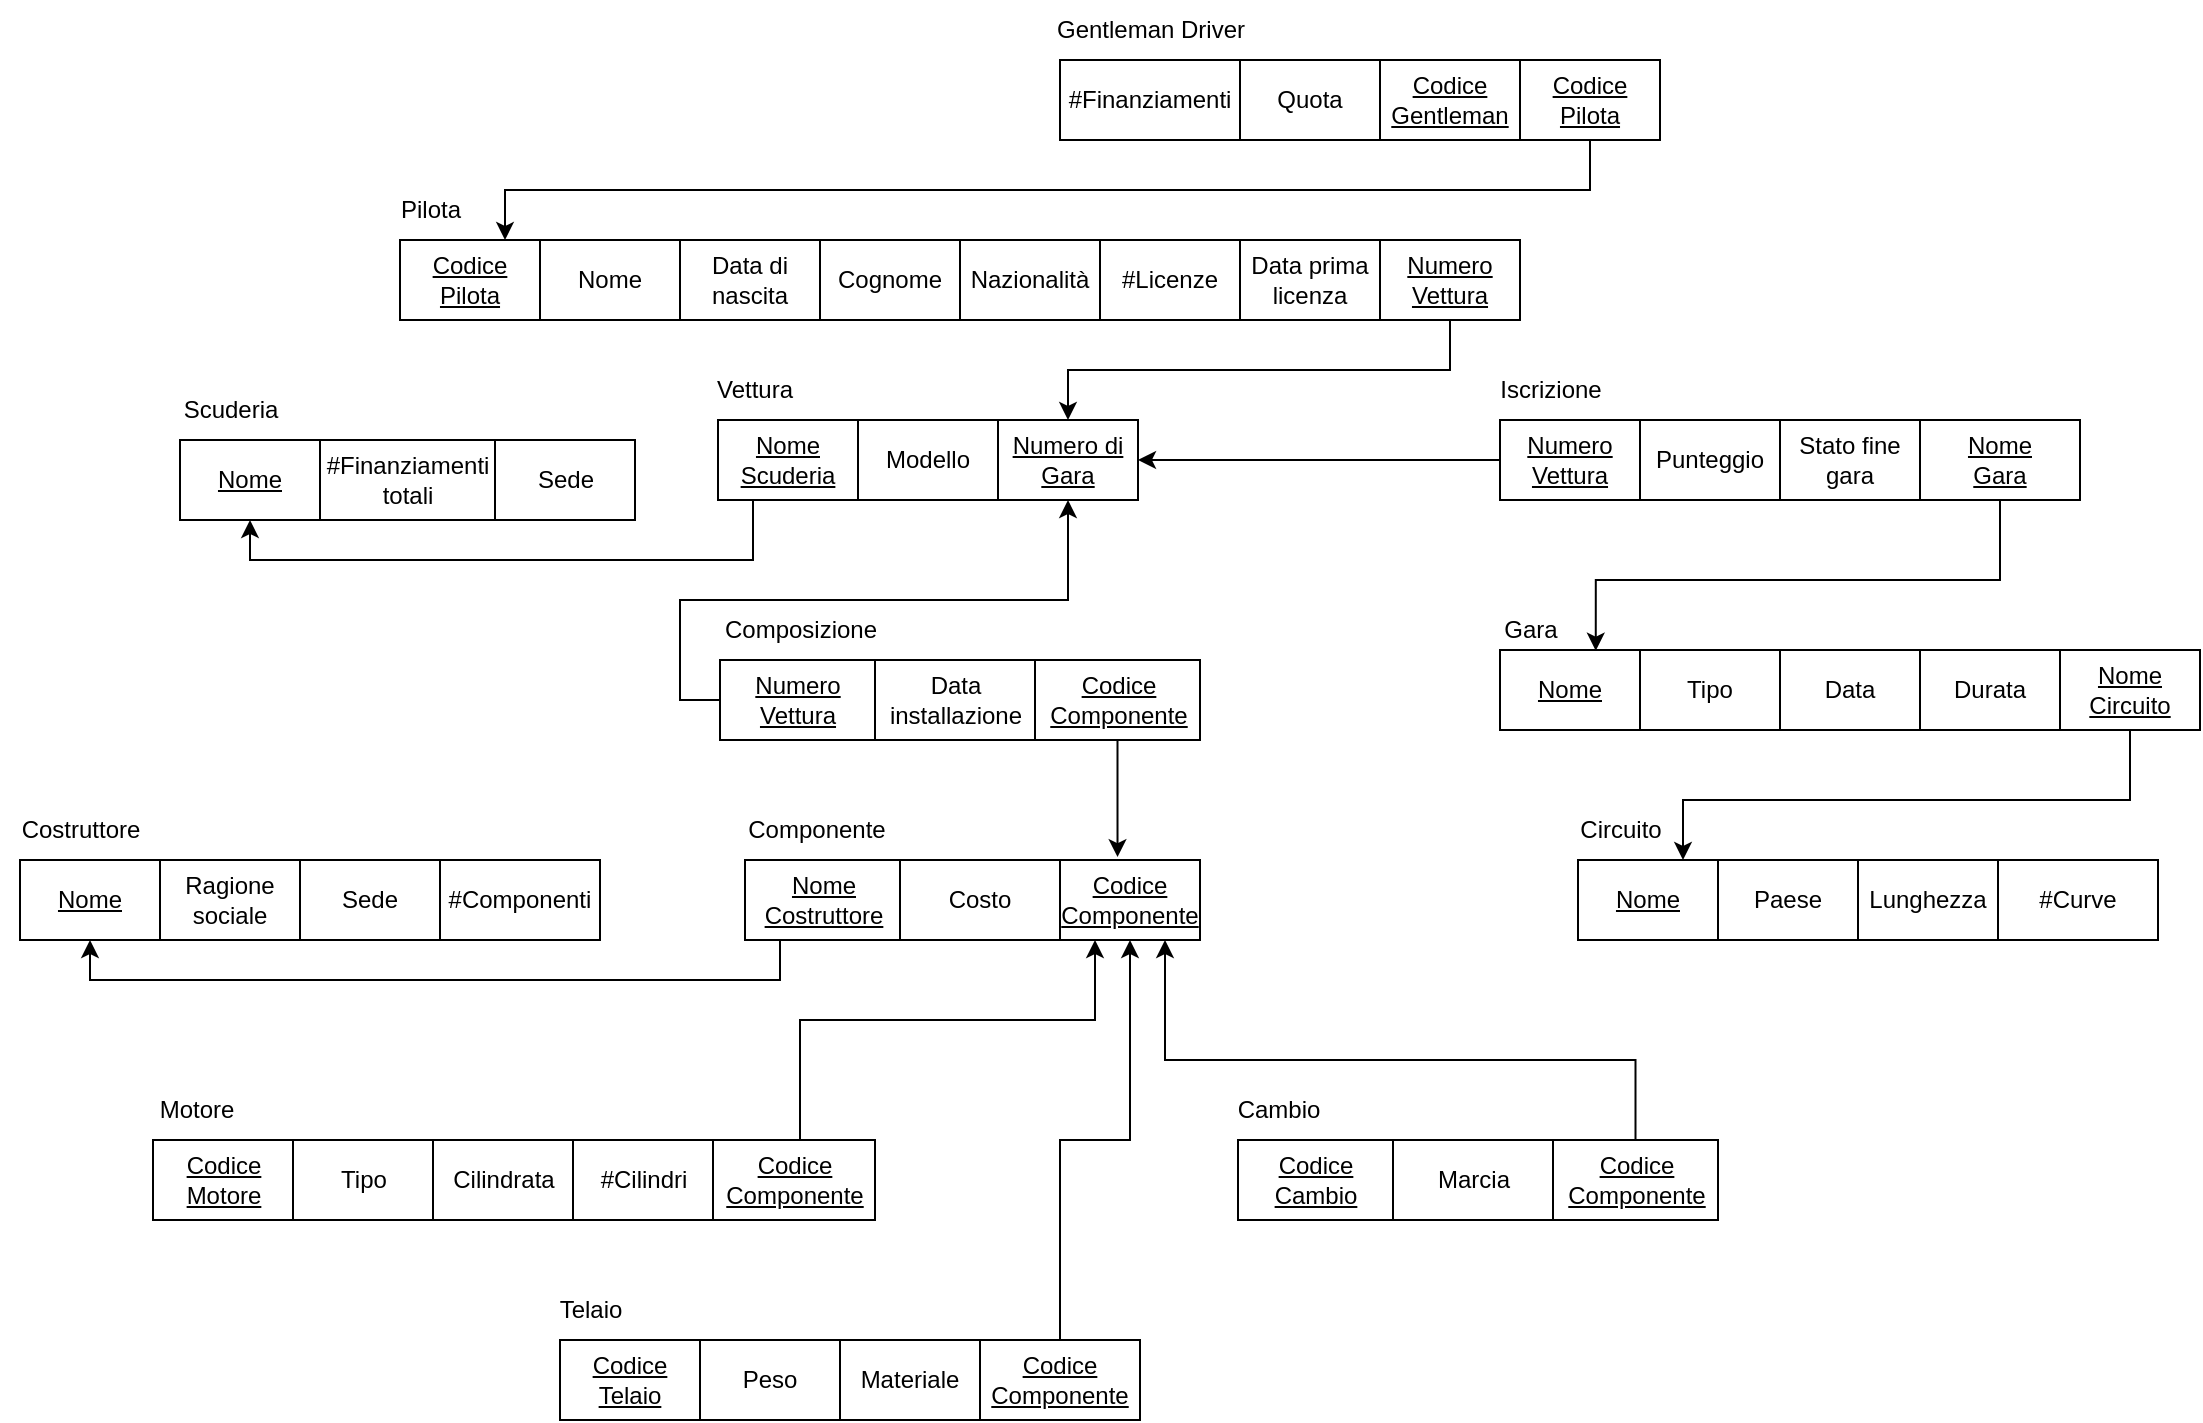 <mxfile version="22.1.5" type="device">
  <diagram name="Pagina-1" id="Ycthig_5q6oGQ6ffq_v8">
    <mxGraphModel dx="2157" dy="753" grid="1" gridSize="10" guides="1" tooltips="1" connect="1" arrows="1" fold="1" page="1" pageScale="1" pageWidth="827" pageHeight="1169" math="0" shadow="0">
      <root>
        <mxCell id="0" />
        <mxCell id="1" parent="0" />
        <mxCell id="DTnvr3yPbYFzJhz--0Ry-1" value="#Finanziamenti" style="rounded=0;whiteSpace=wrap;html=1;" vertex="1" parent="1">
          <mxGeometry x="450" y="240" width="90" height="40" as="geometry" />
        </mxCell>
        <mxCell id="DTnvr3yPbYFzJhz--0Ry-2" value="&lt;u&gt;Codice Pilota&lt;/u&gt;" style="rounded=0;whiteSpace=wrap;html=1;" vertex="1" parent="1">
          <mxGeometry x="120" y="330" width="70" height="40" as="geometry" />
        </mxCell>
        <mxCell id="DTnvr3yPbYFzJhz--0Ry-3" value="Quota" style="rounded=0;whiteSpace=wrap;html=1;" vertex="1" parent="1">
          <mxGeometry x="540" y="240" width="70" height="40" as="geometry" />
        </mxCell>
        <mxCell id="DTnvr3yPbYFzJhz--0Ry-4" value="&lt;u&gt;Codice&lt;br&gt;Gentleman&lt;/u&gt;" style="rounded=0;whiteSpace=wrap;html=1;" vertex="1" parent="1">
          <mxGeometry x="610" y="240" width="70" height="40" as="geometry" />
        </mxCell>
        <mxCell id="DTnvr3yPbYFzJhz--0Ry-5" value="Nome" style="rounded=0;whiteSpace=wrap;html=1;" vertex="1" parent="1">
          <mxGeometry x="190" y="330" width="70" height="40" as="geometry" />
        </mxCell>
        <mxCell id="DTnvr3yPbYFzJhz--0Ry-6" value="Gentleman Driver" style="text;html=1;align=center;verticalAlign=middle;resizable=0;points=[];autosize=1;strokeColor=none;fillColor=none;" vertex="1" parent="1">
          <mxGeometry x="435" y="210" width="120" height="30" as="geometry" />
        </mxCell>
        <mxCell id="DTnvr3yPbYFzJhz--0Ry-7" value="Data di nascita" style="rounded=0;whiteSpace=wrap;html=1;" vertex="1" parent="1">
          <mxGeometry x="260" y="330" width="70" height="40" as="geometry" />
        </mxCell>
        <mxCell id="DTnvr3yPbYFzJhz--0Ry-8" value="Cognome" style="rounded=0;whiteSpace=wrap;html=1;" vertex="1" parent="1">
          <mxGeometry x="330" y="330" width="70" height="40" as="geometry" />
        </mxCell>
        <mxCell id="DTnvr3yPbYFzJhz--0Ry-9" value="Nazionalità" style="rounded=0;whiteSpace=wrap;html=1;" vertex="1" parent="1">
          <mxGeometry x="400" y="330" width="70" height="40" as="geometry" />
        </mxCell>
        <mxCell id="DTnvr3yPbYFzJhz--0Ry-75" style="edgeStyle=orthogonalEdgeStyle;rounded=0;orthogonalLoop=1;jettySize=auto;html=1;exitX=0.5;exitY=1;exitDx=0;exitDy=0;entryX=0.75;entryY=0;entryDx=0;entryDy=0;" edge="1" parent="1" source="DTnvr3yPbYFzJhz--0Ry-10" target="DTnvr3yPbYFzJhz--0Ry-2">
          <mxGeometry relative="1" as="geometry" />
        </mxCell>
        <mxCell id="DTnvr3yPbYFzJhz--0Ry-10" value="&lt;u&gt;Codice Pilota&lt;/u&gt;" style="rounded=0;whiteSpace=wrap;html=1;" vertex="1" parent="1">
          <mxGeometry x="680" y="240" width="70" height="40" as="geometry" />
        </mxCell>
        <mxCell id="DTnvr3yPbYFzJhz--0Ry-11" value="#Licenze" style="rounded=0;whiteSpace=wrap;html=1;" vertex="1" parent="1">
          <mxGeometry x="470" y="330" width="70" height="40" as="geometry" />
        </mxCell>
        <mxCell id="DTnvr3yPbYFzJhz--0Ry-12" value="Data prima licenza" style="rounded=0;whiteSpace=wrap;html=1;" vertex="1" parent="1">
          <mxGeometry x="540" y="330" width="70" height="40" as="geometry" />
        </mxCell>
        <mxCell id="DTnvr3yPbYFzJhz--0Ry-77" style="edgeStyle=orthogonalEdgeStyle;rounded=0;orthogonalLoop=1;jettySize=auto;html=1;exitX=0.5;exitY=1;exitDx=0;exitDy=0;entryX=0.5;entryY=0;entryDx=0;entryDy=0;" edge="1" parent="1" source="DTnvr3yPbYFzJhz--0Ry-13" target="DTnvr3yPbYFzJhz--0Ry-17">
          <mxGeometry relative="1" as="geometry" />
        </mxCell>
        <mxCell id="DTnvr3yPbYFzJhz--0Ry-13" value="&lt;u&gt;Numero Vettura&lt;/u&gt;" style="rounded=0;whiteSpace=wrap;html=1;" vertex="1" parent="1">
          <mxGeometry x="610" y="330" width="70" height="40" as="geometry" />
        </mxCell>
        <mxCell id="DTnvr3yPbYFzJhz--0Ry-14" value="Pilota" style="text;html=1;align=center;verticalAlign=middle;resizable=0;points=[];autosize=1;strokeColor=none;fillColor=none;" vertex="1" parent="1">
          <mxGeometry x="110" y="300" width="50" height="30" as="geometry" />
        </mxCell>
        <mxCell id="DTnvr3yPbYFzJhz--0Ry-79" style="edgeStyle=orthogonalEdgeStyle;rounded=0;orthogonalLoop=1;jettySize=auto;html=1;exitX=0.25;exitY=1;exitDx=0;exitDy=0;entryX=0.5;entryY=1;entryDx=0;entryDy=0;" edge="1" parent="1" source="DTnvr3yPbYFzJhz--0Ry-15" target="DTnvr3yPbYFzJhz--0Ry-24">
          <mxGeometry relative="1" as="geometry" />
        </mxCell>
        <mxCell id="DTnvr3yPbYFzJhz--0Ry-15" value="&lt;u&gt;Nome Scuderia&lt;/u&gt;" style="rounded=0;whiteSpace=wrap;html=1;" vertex="1" parent="1">
          <mxGeometry x="279" y="420" width="70" height="40" as="geometry" />
        </mxCell>
        <mxCell id="DTnvr3yPbYFzJhz--0Ry-16" value="Modello" style="rounded=0;whiteSpace=wrap;html=1;" vertex="1" parent="1">
          <mxGeometry x="349" y="420" width="70" height="40" as="geometry" />
        </mxCell>
        <mxCell id="DTnvr3yPbYFzJhz--0Ry-17" value="&lt;u&gt;Numero di Gara&lt;/u&gt;" style="rounded=0;whiteSpace=wrap;html=1;" vertex="1" parent="1">
          <mxGeometry x="419" y="420" width="70" height="40" as="geometry" />
        </mxCell>
        <mxCell id="DTnvr3yPbYFzJhz--0Ry-19" value="Vettura" style="text;html=1;align=center;verticalAlign=middle;resizable=0;points=[];autosize=1;strokeColor=none;fillColor=none;" vertex="1" parent="1">
          <mxGeometry x="266.5" y="390" width="60" height="30" as="geometry" />
        </mxCell>
        <mxCell id="DTnvr3yPbYFzJhz--0Ry-24" value="&lt;u&gt;Nome&lt;/u&gt;" style="rounded=0;whiteSpace=wrap;html=1;" vertex="1" parent="1">
          <mxGeometry x="10" y="430" width="70" height="40" as="geometry" />
        </mxCell>
        <mxCell id="DTnvr3yPbYFzJhz--0Ry-25" value="#Finanziamenti totali" style="rounded=0;whiteSpace=wrap;html=1;" vertex="1" parent="1">
          <mxGeometry x="80" y="430" width="87.5" height="40" as="geometry" />
        </mxCell>
        <mxCell id="DTnvr3yPbYFzJhz--0Ry-26" value="Sede" style="rounded=0;whiteSpace=wrap;html=1;" vertex="1" parent="1">
          <mxGeometry x="167.5" y="430" width="70" height="40" as="geometry" />
        </mxCell>
        <mxCell id="DTnvr3yPbYFzJhz--0Ry-27" value="Scuderia" style="text;html=1;align=center;verticalAlign=middle;resizable=0;points=[];autosize=1;strokeColor=none;fillColor=none;" vertex="1" parent="1">
          <mxGeometry y="400" width="70" height="30" as="geometry" />
        </mxCell>
        <mxCell id="DTnvr3yPbYFzJhz--0Ry-28" value="&lt;u&gt;Nome&lt;/u&gt;" style="rounded=0;whiteSpace=wrap;html=1;" vertex="1" parent="1">
          <mxGeometry x="-70" y="640" width="70" height="40" as="geometry" />
        </mxCell>
        <mxCell id="DTnvr3yPbYFzJhz--0Ry-29" value="Ragione sociale" style="rounded=0;whiteSpace=wrap;html=1;" vertex="1" parent="1">
          <mxGeometry y="640" width="70" height="40" as="geometry" />
        </mxCell>
        <mxCell id="DTnvr3yPbYFzJhz--0Ry-30" value="Sede" style="rounded=0;whiteSpace=wrap;html=1;" vertex="1" parent="1">
          <mxGeometry x="70" y="640" width="70" height="40" as="geometry" />
        </mxCell>
        <mxCell id="DTnvr3yPbYFzJhz--0Ry-31" value="#Componenti" style="rounded=0;whiteSpace=wrap;html=1;" vertex="1" parent="1">
          <mxGeometry x="140" y="640" width="80" height="40" as="geometry" />
        </mxCell>
        <mxCell id="DTnvr3yPbYFzJhz--0Ry-32" value="Costruttore" style="text;html=1;align=center;verticalAlign=middle;resizable=0;points=[];autosize=1;strokeColor=none;fillColor=none;" vertex="1" parent="1">
          <mxGeometry x="-80" y="610" width="80" height="30" as="geometry" />
        </mxCell>
        <mxCell id="DTnvr3yPbYFzJhz--0Ry-86" style="edgeStyle=orthogonalEdgeStyle;rounded=0;orthogonalLoop=1;jettySize=auto;html=1;entryX=0.5;entryY=1;entryDx=0;entryDy=0;" edge="1" parent="1" source="DTnvr3yPbYFzJhz--0Ry-33" target="DTnvr3yPbYFzJhz--0Ry-28">
          <mxGeometry relative="1" as="geometry">
            <Array as="points">
              <mxPoint x="310" y="700" />
              <mxPoint x="-35" y="700" />
            </Array>
          </mxGeometry>
        </mxCell>
        <mxCell id="DTnvr3yPbYFzJhz--0Ry-33" value="&lt;u&gt;Nome Costruttore&lt;/u&gt;" style="rounded=0;whiteSpace=wrap;html=1;" vertex="1" parent="1">
          <mxGeometry x="292.5" y="640" width="77.5" height="40" as="geometry" />
        </mxCell>
        <mxCell id="DTnvr3yPbYFzJhz--0Ry-34" value="Costo" style="rounded=0;whiteSpace=wrap;html=1;" vertex="1" parent="1">
          <mxGeometry x="370" y="640" width="80" height="40" as="geometry" />
        </mxCell>
        <mxCell id="DTnvr3yPbYFzJhz--0Ry-35" value="&lt;u&gt;Codice Componente&lt;/u&gt;" style="rounded=0;whiteSpace=wrap;html=1;" vertex="1" parent="1">
          <mxGeometry x="450" y="640" width="70" height="40" as="geometry" />
        </mxCell>
        <mxCell id="DTnvr3yPbYFzJhz--0Ry-36" value="Componente" style="text;html=1;align=center;verticalAlign=middle;resizable=0;points=[];autosize=1;strokeColor=none;fillColor=none;" vertex="1" parent="1">
          <mxGeometry x="282.5" y="610" width="90" height="30" as="geometry" />
        </mxCell>
        <mxCell id="DTnvr3yPbYFzJhz--0Ry-37" value="&lt;u&gt;Nome&lt;/u&gt;" style="rounded=0;whiteSpace=wrap;html=1;" vertex="1" parent="1">
          <mxGeometry x="670" y="535" width="70" height="40" as="geometry" />
        </mxCell>
        <mxCell id="DTnvr3yPbYFzJhz--0Ry-38" value="Tipo" style="rounded=0;whiteSpace=wrap;html=1;" vertex="1" parent="1">
          <mxGeometry x="740" y="535" width="70" height="40" as="geometry" />
        </mxCell>
        <mxCell id="DTnvr3yPbYFzJhz--0Ry-39" value="Data" style="rounded=0;whiteSpace=wrap;html=1;" vertex="1" parent="1">
          <mxGeometry x="810" y="535" width="70" height="40" as="geometry" />
        </mxCell>
        <mxCell id="DTnvr3yPbYFzJhz--0Ry-40" value="Durata" style="rounded=0;whiteSpace=wrap;html=1;" vertex="1" parent="1">
          <mxGeometry x="880" y="535" width="70" height="40" as="geometry" />
        </mxCell>
        <mxCell id="DTnvr3yPbYFzJhz--0Ry-82" style="edgeStyle=orthogonalEdgeStyle;rounded=0;orthogonalLoop=1;jettySize=auto;html=1;entryX=0.75;entryY=0;entryDx=0;entryDy=0;" edge="1" parent="1" source="DTnvr3yPbYFzJhz--0Ry-41" target="DTnvr3yPbYFzJhz--0Ry-43">
          <mxGeometry relative="1" as="geometry">
            <Array as="points">
              <mxPoint x="985" y="610" />
              <mxPoint x="762" y="610" />
            </Array>
          </mxGeometry>
        </mxCell>
        <mxCell id="DTnvr3yPbYFzJhz--0Ry-41" value="&lt;u&gt;Nome Circuito&lt;/u&gt;" style="rounded=0;whiteSpace=wrap;html=1;" vertex="1" parent="1">
          <mxGeometry x="950" y="535" width="70" height="40" as="geometry" />
        </mxCell>
        <mxCell id="DTnvr3yPbYFzJhz--0Ry-42" value="Gara" style="text;html=1;align=center;verticalAlign=middle;resizable=0;points=[];autosize=1;strokeColor=none;fillColor=none;" vertex="1" parent="1">
          <mxGeometry x="660" y="510" width="50" height="30" as="geometry" />
        </mxCell>
        <mxCell id="DTnvr3yPbYFzJhz--0Ry-43" value="&lt;u&gt;Nome&lt;/u&gt;" style="rounded=0;whiteSpace=wrap;html=1;" vertex="1" parent="1">
          <mxGeometry x="709" y="640" width="70" height="40" as="geometry" />
        </mxCell>
        <mxCell id="DTnvr3yPbYFzJhz--0Ry-44" value="Paese" style="rounded=0;whiteSpace=wrap;html=1;" vertex="1" parent="1">
          <mxGeometry x="779" y="640" width="70" height="40" as="geometry" />
        </mxCell>
        <mxCell id="DTnvr3yPbYFzJhz--0Ry-45" value="Lunghezza" style="rounded=0;whiteSpace=wrap;html=1;" vertex="1" parent="1">
          <mxGeometry x="849" y="640" width="70" height="40" as="geometry" />
        </mxCell>
        <mxCell id="DTnvr3yPbYFzJhz--0Ry-46" value="#Curve" style="rounded=0;whiteSpace=wrap;html=1;" vertex="1" parent="1">
          <mxGeometry x="919" y="640" width="80" height="40" as="geometry" />
        </mxCell>
        <mxCell id="DTnvr3yPbYFzJhz--0Ry-47" value="Circuito" style="text;html=1;align=center;verticalAlign=middle;resizable=0;points=[];autosize=1;strokeColor=none;fillColor=none;" vertex="1" parent="1">
          <mxGeometry x="700" y="610" width="60" height="30" as="geometry" />
        </mxCell>
        <mxCell id="DTnvr3yPbYFzJhz--0Ry-48" value="&lt;u&gt;Codice Motore&lt;/u&gt;" style="rounded=0;whiteSpace=wrap;html=1;" vertex="1" parent="1">
          <mxGeometry x="-3.5" y="780" width="70" height="40" as="geometry" />
        </mxCell>
        <mxCell id="DTnvr3yPbYFzJhz--0Ry-49" value="Tipo" style="rounded=0;whiteSpace=wrap;html=1;" vertex="1" parent="1">
          <mxGeometry x="66.5" y="780" width="70" height="40" as="geometry" />
        </mxCell>
        <mxCell id="DTnvr3yPbYFzJhz--0Ry-50" value="Cilindrata" style="rounded=0;whiteSpace=wrap;html=1;" vertex="1" parent="1">
          <mxGeometry x="136.5" y="780" width="70" height="40" as="geometry" />
        </mxCell>
        <mxCell id="DTnvr3yPbYFzJhz--0Ry-51" value="#Cilindri" style="rounded=0;whiteSpace=wrap;html=1;" vertex="1" parent="1">
          <mxGeometry x="206.5" y="780" width="70" height="40" as="geometry" />
        </mxCell>
        <mxCell id="DTnvr3yPbYFzJhz--0Ry-88" style="edgeStyle=orthogonalEdgeStyle;rounded=0;orthogonalLoop=1;jettySize=auto;html=1;entryX=0.25;entryY=1;entryDx=0;entryDy=0;" edge="1" parent="1" source="DTnvr3yPbYFzJhz--0Ry-52" target="DTnvr3yPbYFzJhz--0Ry-35">
          <mxGeometry relative="1" as="geometry">
            <Array as="points">
              <mxPoint x="320" y="720" />
              <mxPoint x="468" y="720" />
            </Array>
          </mxGeometry>
        </mxCell>
        <mxCell id="DTnvr3yPbYFzJhz--0Ry-52" value="&lt;u&gt;Codice Componente&lt;/u&gt;" style="rounded=0;whiteSpace=wrap;html=1;" vertex="1" parent="1">
          <mxGeometry x="276.5" y="780" width="81" height="40" as="geometry" />
        </mxCell>
        <mxCell id="DTnvr3yPbYFzJhz--0Ry-53" value="Motore" style="text;html=1;align=center;verticalAlign=middle;resizable=0;points=[];autosize=1;strokeColor=none;fillColor=none;" vertex="1" parent="1">
          <mxGeometry x="-12.5" y="750" width="60" height="30" as="geometry" />
        </mxCell>
        <mxCell id="DTnvr3yPbYFzJhz--0Ry-54" value="&lt;u&gt;Codice Telaio&lt;/u&gt;" style="rounded=0;whiteSpace=wrap;html=1;" vertex="1" parent="1">
          <mxGeometry x="200" y="880" width="70" height="40" as="geometry" />
        </mxCell>
        <mxCell id="DTnvr3yPbYFzJhz--0Ry-55" value="Peso" style="rounded=0;whiteSpace=wrap;html=1;" vertex="1" parent="1">
          <mxGeometry x="270" y="880" width="70" height="40" as="geometry" />
        </mxCell>
        <mxCell id="DTnvr3yPbYFzJhz--0Ry-56" value="Materiale" style="rounded=0;whiteSpace=wrap;html=1;" vertex="1" parent="1">
          <mxGeometry x="340" y="880" width="70" height="40" as="geometry" />
        </mxCell>
        <mxCell id="DTnvr3yPbYFzJhz--0Ry-89" style="edgeStyle=orthogonalEdgeStyle;rounded=0;orthogonalLoop=1;jettySize=auto;html=1;entryX=0.5;entryY=1;entryDx=0;entryDy=0;" edge="1" parent="1" source="DTnvr3yPbYFzJhz--0Ry-57" target="DTnvr3yPbYFzJhz--0Ry-35">
          <mxGeometry relative="1" as="geometry" />
        </mxCell>
        <mxCell id="DTnvr3yPbYFzJhz--0Ry-57" value="&lt;u&gt;Codice Componente&lt;/u&gt;" style="rounded=0;whiteSpace=wrap;html=1;" vertex="1" parent="1">
          <mxGeometry x="410" y="880" width="80" height="40" as="geometry" />
        </mxCell>
        <mxCell id="DTnvr3yPbYFzJhz--0Ry-58" value="Telaio" style="text;html=1;align=center;verticalAlign=middle;resizable=0;points=[];autosize=1;strokeColor=none;fillColor=none;" vertex="1" parent="1">
          <mxGeometry x="190" y="850" width="50" height="30" as="geometry" />
        </mxCell>
        <mxCell id="DTnvr3yPbYFzJhz--0Ry-59" value="&lt;u&gt;Codice Cambio&lt;/u&gt;" style="rounded=0;whiteSpace=wrap;html=1;" vertex="1" parent="1">
          <mxGeometry x="539" y="780" width="77.5" height="40" as="geometry" />
        </mxCell>
        <mxCell id="DTnvr3yPbYFzJhz--0Ry-60" value="Marcia" style="rounded=0;whiteSpace=wrap;html=1;" vertex="1" parent="1">
          <mxGeometry x="616.5" y="780" width="80" height="40" as="geometry" />
        </mxCell>
        <mxCell id="DTnvr3yPbYFzJhz--0Ry-90" style="edgeStyle=orthogonalEdgeStyle;rounded=0;orthogonalLoop=1;jettySize=auto;html=1;entryX=0.75;entryY=1;entryDx=0;entryDy=0;" edge="1" parent="1" source="DTnvr3yPbYFzJhz--0Ry-61" target="DTnvr3yPbYFzJhz--0Ry-35">
          <mxGeometry relative="1" as="geometry">
            <Array as="points">
              <mxPoint x="738" y="740" />
              <mxPoint x="503" y="740" />
            </Array>
          </mxGeometry>
        </mxCell>
        <mxCell id="DTnvr3yPbYFzJhz--0Ry-61" value="&lt;u&gt;Codice Componente&lt;/u&gt;" style="rounded=0;whiteSpace=wrap;html=1;" vertex="1" parent="1">
          <mxGeometry x="696.5" y="780" width="82.5" height="40" as="geometry" />
        </mxCell>
        <mxCell id="DTnvr3yPbYFzJhz--0Ry-62" value="Cambio" style="text;html=1;align=center;verticalAlign=middle;resizable=0;points=[];autosize=1;strokeColor=none;fillColor=none;" vertex="1" parent="1">
          <mxGeometry x="529" y="750" width="60" height="30" as="geometry" />
        </mxCell>
        <mxCell id="DTnvr3yPbYFzJhz--0Ry-80" style="edgeStyle=orthogonalEdgeStyle;rounded=0;orthogonalLoop=1;jettySize=auto;html=1;entryX=1;entryY=0.5;entryDx=0;entryDy=0;" edge="1" parent="1" source="DTnvr3yPbYFzJhz--0Ry-63" target="DTnvr3yPbYFzJhz--0Ry-17">
          <mxGeometry relative="1" as="geometry" />
        </mxCell>
        <mxCell id="DTnvr3yPbYFzJhz--0Ry-63" value="&lt;u&gt;Numero Vettura&lt;/u&gt;" style="rounded=0;whiteSpace=wrap;html=1;" vertex="1" parent="1">
          <mxGeometry x="670" y="420" width="70" height="40" as="geometry" />
        </mxCell>
        <mxCell id="DTnvr3yPbYFzJhz--0Ry-64" value="Punteggio" style="rounded=0;whiteSpace=wrap;html=1;" vertex="1" parent="1">
          <mxGeometry x="740" y="420" width="70" height="40" as="geometry" />
        </mxCell>
        <mxCell id="DTnvr3yPbYFzJhz--0Ry-65" value="Stato fine gara" style="rounded=0;whiteSpace=wrap;html=1;" vertex="1" parent="1">
          <mxGeometry x="810" y="420" width="70" height="40" as="geometry" />
        </mxCell>
        <mxCell id="DTnvr3yPbYFzJhz--0Ry-66" value="&lt;u&gt;Nome &lt;br&gt;Gara&lt;/u&gt;" style="rounded=0;whiteSpace=wrap;html=1;" vertex="1" parent="1">
          <mxGeometry x="880" y="420" width="80" height="40" as="geometry" />
        </mxCell>
        <mxCell id="DTnvr3yPbYFzJhz--0Ry-67" value="Iscrizione" style="text;html=1;align=center;verticalAlign=middle;resizable=0;points=[];autosize=1;strokeColor=none;fillColor=none;" vertex="1" parent="1">
          <mxGeometry x="660" y="390" width="70" height="30" as="geometry" />
        </mxCell>
        <mxCell id="DTnvr3yPbYFzJhz--0Ry-83" style="edgeStyle=orthogonalEdgeStyle;rounded=0;orthogonalLoop=1;jettySize=auto;html=1;entryX=0.5;entryY=1;entryDx=0;entryDy=0;" edge="1" parent="1" source="DTnvr3yPbYFzJhz--0Ry-68" target="DTnvr3yPbYFzJhz--0Ry-17">
          <mxGeometry relative="1" as="geometry">
            <Array as="points">
              <mxPoint x="260" y="560" />
              <mxPoint x="260" y="510" />
              <mxPoint x="454" y="510" />
            </Array>
          </mxGeometry>
        </mxCell>
        <mxCell id="DTnvr3yPbYFzJhz--0Ry-68" value="&lt;u&gt;Numero Vettura&lt;/u&gt;" style="rounded=0;whiteSpace=wrap;html=1;" vertex="1" parent="1">
          <mxGeometry x="280" y="540" width="77.5" height="40" as="geometry" />
        </mxCell>
        <mxCell id="DTnvr3yPbYFzJhz--0Ry-69" value="Data installazione" style="rounded=0;whiteSpace=wrap;html=1;" vertex="1" parent="1">
          <mxGeometry x="357.5" y="540" width="80" height="40" as="geometry" />
        </mxCell>
        <mxCell id="DTnvr3yPbYFzJhz--0Ry-70" value="&lt;u&gt;Codice Componente&lt;/u&gt;" style="rounded=0;whiteSpace=wrap;html=1;" vertex="1" parent="1">
          <mxGeometry x="437.5" y="540" width="82.5" height="40" as="geometry" />
        </mxCell>
        <mxCell id="DTnvr3yPbYFzJhz--0Ry-71" value="Composizione" style="text;html=1;align=center;verticalAlign=middle;resizable=0;points=[];autosize=1;strokeColor=none;fillColor=none;" vertex="1" parent="1">
          <mxGeometry x="270" y="510" width="100" height="30" as="geometry" />
        </mxCell>
        <mxCell id="DTnvr3yPbYFzJhz--0Ry-81" style="edgeStyle=orthogonalEdgeStyle;rounded=0;orthogonalLoop=1;jettySize=auto;html=1;entryX=0.684;entryY=0.009;entryDx=0;entryDy=0;entryPerimeter=0;" edge="1" parent="1" source="DTnvr3yPbYFzJhz--0Ry-66" target="DTnvr3yPbYFzJhz--0Ry-37">
          <mxGeometry relative="1" as="geometry">
            <Array as="points">
              <mxPoint x="920" y="500" />
              <mxPoint x="718" y="500" />
            </Array>
          </mxGeometry>
        </mxCell>
        <mxCell id="DTnvr3yPbYFzJhz--0Ry-84" style="edgeStyle=orthogonalEdgeStyle;rounded=0;orthogonalLoop=1;jettySize=auto;html=1;entryX=0.411;entryY=-0.036;entryDx=0;entryDy=0;entryPerimeter=0;" edge="1" parent="1" source="DTnvr3yPbYFzJhz--0Ry-70" target="DTnvr3yPbYFzJhz--0Ry-35">
          <mxGeometry relative="1" as="geometry" />
        </mxCell>
      </root>
    </mxGraphModel>
  </diagram>
</mxfile>
